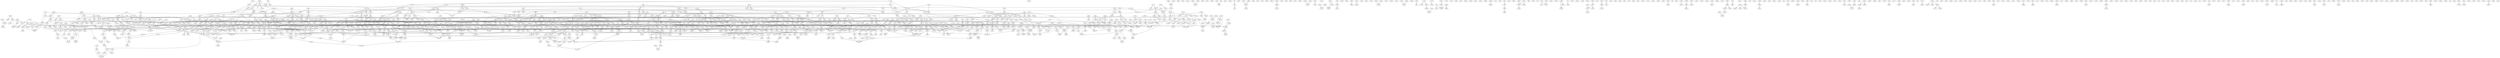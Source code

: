 strict digraph  {
	4731 -> 5163;
	4731 -> 4737;
	4731 -> 12507;
	3118 -> 3334;
	10202 -> 14090;
	16542;
	752 -> 5936;
	752 -> 8528;
	752 -> 2048;
	7918 -> 7954;
	14585 -> 14621;
	19447 -> 19627;
	19447 -> 19483;
	19447 -> 19459;
	9393 -> 9609;
	6855 -> 6891;
	2100 -> 2136;
	2100 -> 2112;
	2882;
	1123 -> 1141;
	1123 -> 1231;
	1123 -> 1125;
	1123 -> 8899;
	9789;
	15315;
	8543 -> 8561;
	1398 -> 2478;
	1398 -> 1614;
	3441 -> 3442;
	3441 -> 4737;
	8233 -> 10825;
	8233 -> 8234;
	750 -> 752;
	19046 -> 19049;
	6304 -> 6328;
	6304 -> 6322;
	10372 -> 10396;
	14263 -> 14281;
	14263 -> 15343;
	18018 -> 18030;
	9057 -> 9063;
	17625 -> 17627;
	17625 -> 17637;
	6585;
	1141 -> 3733;
	4687 -> 4690;
	4687 -> 4689;
	4687 -> 4723;
	5917;
	9828 -> 9830;
	19597;
	2870 -> 4166;
	3401 -> 3413;
	2382 -> 2385;
	1893 -> 1895;
	12449 -> 15041;
	12449 -> 12455;
	8374 -> 8590;
	8374 -> 8386;
	9138 -> 9282;
	9138 -> 10002;
	9138 -> 10218;
	6947 -> 7379;
	17099 -> 18395;
	8622 -> 8628;
	10617 -> 10618;
	4619;
	8248 -> 14728;
	8248 -> 8278;
	13368;
	2845 -> 2917;
	2845 -> 2857;
	2845 -> 4141;
	2845 -> 2848;
	19232 -> 19412;
	19232 -> 19244;
	9966 -> 10110;
	9966 -> 11262;
	9966 -> 10002;
	18833 -> 19049;
	1950 -> 2382;
	1950 -> 1951;
	1950 -> 9726;
	12152 -> 12296;
	12152 -> 12800;
	8694 -> 12582;
	338 -> 410;
	1090 -> 1114;
	9397 -> 9433;
	9397 -> 9613;
	8843;
	18236 -> 18452;
	5090 -> 5126;
	5090 -> 5091;
	13524 -> 13530;
	15624 -> 15840;
	15624 -> 16272;
	18505 -> 19801;
	18505 -> 18529;
	9416 -> 12008;
	9416 -> 9422;
	13274 -> 13922;
	8165 -> 8813;
	11606 -> 11642;
	4397 -> 4829;
	4397 -> 4433;
	4397 -> 19949;
	4397 -> 4427;
	3442 -> 3448;
	3442 -> 3454;
	3442 -> 3874;
	9746 -> 17522;
	9746 -> 9890;
	9746 -> 14930;
	117 -> 15669;
	117 -> 135;
	14379 -> 14385;
	14379 -> 14811;
	12396 -> 14988;
	1453 -> 1454;
	1453 -> 6637;
	19077 -> 19221;
	6802;
	6613 -> 7261;
	6613 -> 6829;
	3365 -> 3401;
	3365 -> 3371;
	18030 -> 18033;
	18030 -> 18034;
	17627 -> 17699;
	496;
	3896 -> 6488;
	12391 -> 12607;
	12391 -> 12409;
	12391 -> 12392;
	14772 -> 14988;
	5126 -> 5144;
	17575;
	7184 -> 7187;
	7184 -> 7256;
	15557 -> 15575;
	15557 -> 15701;
	4695 -> 4731;
	4695 -> 4701;
	11642 -> 11645;
	8740 -> 8776;
	8740 -> 15220;
	1488 -> 1491;
	1488 -> 2136;
	1488 -> 2352;
	1488 -> 1493;
	726 -> 750;
	5344 -> 5362;
	5344 -> 13120;
	6960 -> 14736;
	9804 -> 12396;
	9804 -> 14988;
	9804 -> 9912;
	9036;
	19001;
	11935 -> 12151;
	13885 -> 14029;
	6036 -> 6040;
	6036 -> 6252;
	6036 -> 6468;
	14730 -> 14736;
	15067 -> 15073;
	5163 -> 6459;
	5163 -> 12939;
	19975 -> 19979;
	9372 -> 9804;
	9372 -> 9377;
	9372 -> 9378;
	18214 -> 18358;
	16449 -> 16521;
	1539 -> 1575;
	10686 -> 10902;
	9190;
	2963;
	16236 -> 16254;
	16236 -> 16272;
	3003 -> 6891;
	11168 -> 11204;
	11168 -> 11171;
	11168 -> 13760;
	2774 -> 2780;
	2612 -> 3260;
	6260 -> 14036;
	10656 -> 10686;
	10656 -> 10872;
	3843 -> 3879;
	3959;
	18338 -> 19202;
	18338 -> 18770;
	10734 -> 10738;
	12186 -> 12258;
	12186 -> 12618;
	11262 -> 11298;
	11262 -> 11266;
	16923 -> 16941;
	16923 -> 18219;
	3724;
	10336;
	1635 -> 1707;
	1635 -> 2067;
	5000 -> 5144;
	14281 -> 15361;
	14281 -> 14284;
	13389 -> 13605;
	11419 -> 11420;
	11419 -> 12715;
	9045 -> 9057;
	9045 -> 12933;
	9045 -> 9063;
	9541 -> 9565;
	9541 -> 9973;
	9541 -> 9613;
	13436 -> 14084;
	5827 -> 6475;
	5827 -> 7123;
	599 -> 1895;
	3831 -> 3843;
	6532 -> 6533;
	13715;
	9272 -> 17048;
	13966 -> 15262;
	13966 -> 14002;
	14347 -> 14351;
	15834;
	6669;
	5605 -> 5607;
	12564 -> 12582;
	12564 -> 12566;
	2368 -> 17920;
	2368 -> 2369;
	10404 -> 12996;
	3506 -> 3507;
	15441 -> 15549;
	9325 -> 9397;
	9325 -> 9541;
	9325 -> 9433;
	9325 -> 17101;
	9325 -> 9973;
	15361 -> 15505;
	5156;
	1313 -> 1493;
	6450 -> 6468;
	6450 -> 6462;
	6450 -> 6455;
	15821;
	14035 -> 14036;
	10484 -> 10502;
	10484 -> 10916;
	12023 -> 12455;
	7085;
	6959 -> 7391;
	15776 -> 16208;
	15776 -> 15800;
	15776 -> 19664;
	15776 -> 15778;
	15776 -> 16640;
	14008 -> 14014;
	16970 -> 17618;
	13206 -> 13242;
	16208 -> 16640;
	7376 -> 7379;
	12761;
	19020 -> 19092;
	3773 -> 3809;
	3773 -> 7661;
	644 -> 1940;
	644 -> 1076;
	4091 -> 5171;
	1013 -> 1043;
	1013 -> 1037;
	15073 -> 15505;
	16708;
	1707 -> 3003;
	1707 -> 6891;
	15988 -> 17284;
	796 -> 2092;
	9841 -> 12433;
	9841 -> 11137;
	9841 -> 9913;
	12817 -> 12829;
	12817 -> 12853;
	18643 -> 18645;
	18643 -> 18715;
	18643 -> 18644;
	19241 -> 19349;
	3072 -> 6960;
	3072 -> 3108;
	12029 -> 14621;
	18560 -> 18562;
	18560 -> 18566;
	18560 -> 19208;
	12275 -> 12923;
	1546 -> 1654;
	1118 -> 1226;
	1118 -> 6302;
	1118 -> 1262;
	1118 -> 1120;
	1118 -> 5006;
	15464 -> 15467;
	11298 -> 11299;
	17241;
	3910 -> 4090;
	3910 -> 3922;
	3910 -> 3916;
	15923 -> 19811;
	1527 -> 1539;
	1527 -> 1635;
	1527 -> 1707;
	14090 -> 14102;
	14090 -> 14096;
	16458;
	7860 -> 7862;
	18264 -> 18300;
	18264 -> 19344;
	1770 -> 1794;
	17210 -> 17213;
	6535 -> 7615;
	11984 -> 12416;
	17140 -> 17164;
	17140 -> 18436;
	18452 -> 18560;
	18452 -> 19748;
	18452 -> 18488;
	4927 -> 4931;
	11376 -> 11388;
	7197 -> 7199;
	1231 -> 9007;
	11715 -> 12363;
	3737 -> 3809;
	3737 -> 3773;
	3737 -> 7625;
	10821 -> 14709;
	8590 -> 9886;
	11324;
	5332 -> 5344;
	5332 -> 5362;
	5332 -> 5333;
	5332 -> 5338;
	2302 -> 2518;
	2000 -> 7184;
	2000 -> 2216;
	1020;
	10695 -> 11991;
	14468;
	2082;
	13655 -> 13763;
	3566 -> 4862;
	17038 -> 17056;
	2141 -> 2573;
	6878 -> 7742;
	1951 -> 9727;
	1951 -> 1963;
	365 -> 1013;
	16353;
	16364;
	15744 -> 15960;
	8560 -> 8776;
	8560 -> 8561;
	7203 -> 14979;
	7203 -> 7205;
	6443;
	9515 -> 9659;
	1543 -> 1546;
	1543 -> 1759;
	102 -> 1398;
	102 -> 750;
	102 -> 174;
	12377 -> 12449;
	13922 -> 13994;
	9433 -> 9445;
	10551 -> 10569;
	10551 -> 14439;
	10551 -> 10553;
	10551 -> 10581;
	10551 -> 11199;
	6015 -> 13791;
	6015 -> 6021;
	18463 -> 19111;
	18463 -> 18465;
	15912 -> 17208;
	10002 -> 10110;
	10002 -> 11298;
	10002 -> 10218;
	6459 -> 6465;
	14318;
	12582 -> 12618;
	11561 -> 11597;
	18095;
	19989 -> 19995;
	11972 -> 11984;
	11972 -> 12008;
	11972 -> 19748;
	7563 -> 7565;
	11061 -> 11062;
	11061 -> 11073;
	12292 -> 12724;
	12292 -> 12940;
	4006 -> 4030;
	7742 -> 7745;
	7152;
	2701 -> 2917;
	1658 -> 17210;
	7969;
	17208 -> 17210;
	17208 -> 17213;
	19207 -> 19423;
	19207 -> 19208;
	226 -> 1090;
	226 -> 15778;
	226 -> 1522;
	10921 -> 10924;
	10921 -> 11137;
	5388 -> 6036;
	5388 -> 5393;
	5388 -> 6252;
	5388 -> 6468;
	7470 -> 7686;
	4690 -> 7282;
	8899 -> 9007;
	8899 -> 12787;
	5936 -> 5937;
	7064;
	16083 -> 19971;
	16083 -> 16191;
	18033 -> 18034;
	16691;
	17056 -> 17920;
	13409 -> 13553;
	5660 -> 5661;
	5660 -> 13436;
	5660 -> 5804;
	2024 -> 2048;
	2024 -> 3320;
	17768 -> 17770;
	19973 -> 19979;
	9487;
	11029 -> 11137;
	11029 -> 11173;
	11131 -> 11137;
	17429 -> 17645;
	17429 -> 17465;
	17412 -> 17628;
	3426;
	739;
	13755 -> 13791;
	4051 -> 5131;
	4051 -> 4057;
	14052;
	510 -> 726;
	7409 -> 7625;
	1760 -> 4352;
	1760 -> 1940;
	13320;
	11414 -> 11420;
	3374 -> 3375;
	3374 -> 5966;
	12486 -> 12489;
	12486 -> 12487;
	48 -> 1128;
	12537;
	16401;
	7461 -> 7467;
	19752 -> 19754;
	3757 -> 3865;
	3757 -> 19309;
	3757 -> 3761;
	11499;
	10061;
	17213 -> 17429;
	17213 -> 17645;
	17213 -> 17249;
	17213 -> 17237;
	19913 -> 19949;
	13293 -> 14157;
	12114 -> 12186;
	12114 -> 12258;
	992;
	8960 -> 14144;
	5374 -> 5806;
	5600 -> 5612;
	1908 -> 1910;
	9378 -> 10026;
	9378 -> 17154;
	15192 -> 15194;
	4090 -> 4091;
	10026 -> 12618;
	17090 -> 18386;
	17090 -> 17522;
	17090 -> 17738;
	6295 -> 6475;
	6295 -> 14071;
	2377 -> 2521;
	17101 -> 17103;
	14157 -> 14158;
	7565 -> 7745;
	6701 -> 7565;
	12361 -> 12363;
	12361 -> 12433;
	14384 -> 15464;
	14384 -> 14385;
	14384 -> 14816;
	14384 -> 15248;
	12151 -> 12152;
	1466 -> 2546;
	3624;
	7131 -> 7203;
	7131 -> 7563;
	4559;
	8832;
	8287;
	2041;
	8282;
	8791 -> 9007;
	8791 -> 8793;
	3619;
	11028 -> 11029;
	11028 -> 11136;
	6106 -> 6322;
	17520 -> 17522;
	17520 -> 17628;
	8922 -> 10218;
	12296 -> 13592;
	4781 -> 7373;
	4781 -> 6077;
	4829 -> 6125;
	17365;
	13765 -> 15061;
	1226 -> 6410;
	1226 -> 1262;
	977 -> 1013;
	4734 -> 4737;
	16233 -> 16449;
	3505 -> 3506;
	3505 -> 3507;
	3505 -> 4801;
	3418 -> 3454;
	17354 -> 18002;
	17354 -> 17372;
	17710;
	18701 -> 18713;
	18701 -> 19349;
	13828 -> 14008;
	13828 -> 15124;
	19202 -> 19208;
	1322 -> 1466;
	1322 -> 1394;
	3230 -> 3233;
	12607 -> 12715;
	3109 -> 3757;
	3109 -> 3115;
	2390 -> 2498;
	12416 -> 15008;
	9505 -> 9541;
	9505 -> 9523;
	9505 -> 9613;
	15800 -> 18392;
	18176 -> 18392;
	18176 -> 18824;
	18585 -> 18591;
	15685;
	17405 -> 18701;
	4106 -> 4538;
	4106 -> 4322;
	4106 -> 4754;
	16466;
	10850;
	3000 -> 3648;
	3000 -> 3003;
	3000 -> 6888;
	1478 -> 2774;
	1478 -> 1910;
	5464 -> 6328;
	5464 -> 5536;
	6930 -> 6934;
	3047 -> 3053;
	10177 -> 15361;
	10177 -> 10180;
	10177 -> 10179;
	14736 -> 14772;
	6156 -> 6168;
	7245 -> 7461;
	7245 -> 7263;
	241 -> 1105;
	8528 -> 8960;
	8528 -> 12416;
	8528 -> 11120;
	8528 -> 15008;
	10569 -> 10581;
	749;
	14979 -> 14980;
	3260 -> 5852;
	12051 -> 12915;
	15669 -> 16965;
	6696 -> 6768;
	6696 -> 6701;
	6696 -> 6726;
	6696 -> 7344;
	6696 -> 6697;
	19483 -> 19627;
	19483 -> 19507;
	5588 -> 5600;
	5588 -> 5612;
	5588 -> 5804;
	3108 -> 3109;
	4325 -> 4397;
	4325 -> 4433;
	9105;
	13933 -> 13937;
	5062 -> 5068;
	5062 -> 5074;
	5062 -> 5063;
	6287 -> 6293;
	7264 -> 7300;
	11998 -> 11999;
	8230 -> 8374;
	18027 -> 18033;
	1445 -> 5333;
	1445 -> 1451;
	18798 -> 18810;
	9445 -> 9661;
	12750 -> 12894;
	11450 -> 11456;
	11450 -> 11486;
	12939 -> 12940;
	12140 -> 12152;
	12140 -> 13436;
	12140 -> 12176;
	18262 -> 18478;
	1491 -> 1707;
	1491 -> 1493;
	15506 -> 15507;
	17896 -> 17920;
	15615 -> 16911;
	13791 -> 14007;
	12375 -> 12377;
	8060 -> 8063;
	8060 -> 8062;
	15306 -> 15311;
	19412 -> 19413;
	15877;
	9726 -> 9727;
	11204 -> 11420;
	4689 -> 4695;
	4689 -> 4690;
	4689 -> 4701;
	4689 -> 5121;
	10152;
	17081 -> 17099;
	16504;
	19550 -> 19574;
	9727 -> 9943;
	9727 -> 9739;
	4462 -> 5758;
	10618 -> 11266;
	10618 -> 10798;
	1617 -> 9393;
	1617 -> 4209;
	12185 -> 12617;
	12933 -> 12939;
	7911 -> 7912;
	11171 -> 13763;
	3221 -> 3233;
	3221 -> 4517;
	18890;
	5586 -> 6450;
	5586 -> 5588;
	5586 -> 5587;
	5068 -> 5074;
	13154;
	9513 -> 9515;
	9513 -> 9693;
	9513 -> 9519;
	15061 -> 15067;
	15061 -> 15063;
	15061 -> 15073;
	3290 -> 3506;
	17813 -> 19109;
	15840 -> 15912;
	15840 -> 16272;
	17284 -> 17290;
	16082 -> 16083;
	5526 -> 5527;
	5526 -> 5528;
	566 -> 4454;
	13315;
	4765 -> 4801;
	3876 -> 3879;
	3876 -> 6468;
	16814 -> 16844;
	16814 -> 16838;
	8954 -> 8957;
	8954 -> 8960;
	5894 -> 5966;
	4156 -> 4300;
	5647 -> 5827;
	5647 -> 6295;
	5647 -> 5791;
	19744 -> 19816;
	19744 -> 19762;
	19744 -> 19745;
	16949 -> 17813;
	10350 -> 10356;
	660;
	476 -> 5660;
	476 -> 8252;
	16091 -> 19979;
	2256 -> 2472;
	2256 -> 2260;
	10315;
	8216 -> 8252;
	8216 -> 8234;
	8216 -> 8864;
	3522 -> 11298;
	2933 -> 3365;
	18810 -> 18811;
	11153 -> 12449;
	11153 -> 15041;
	1305 -> 2385;
	1305 -> 1737;
	1305 -> 1306;
	18386 -> 18566;
	18386 -> 18392;
	14439 -> 14463;
	4166 -> 4274;
	4850 -> 4856;
	10788 -> 11436;
	12405;
	4590 -> 4734;
	17522 -> 17666;
	17522 -> 17738;
	5433;
	18714 -> 18715;
	18714 -> 18716;
	18714 -> 18717;
	4300 -> 5596;
	4300 -> 4516;
	9367 -> 10015;
	23 -> 15575;
	13786 -> 14002;
	8914 -> 14098;
	2067 -> 3363;
	6518 -> 6524;
	16030;
	11829;
	9952 -> 10168;
	11055 -> 11061;
	11055 -> 11073;
	11055 -> 11199;
	4177 -> 4285;
	4177 -> 4825;
	4177 -> 4183;
	258;
	5784 -> 5788;
	4429 -> 4433;
	8304 -> 8952;
	8304 -> 8340;
	5118 -> 12894;
	5118 -> 5121;
	19965 -> 19971;
	4120 -> 4156;
	4120 -> 4300;
	9767 -> 9911;
	9767 -> 13655;
	9510 -> 9515;
	9510 -> 9726;
	9510 -> 9513;
	9263 -> 9911;
	9922 -> 10138;
	10398 -> 11262;
	6488 -> 6524;
	6488 -> 6512;
	16368;
	18623 -> 18659;
	8938;
	17154 -> 18018;
	17154 -> 17190;
	675 -> 676;
	675 -> 891;
	3608 -> 3824;
	2417;
	7953 -> 8817;
	7953 -> 7954;
	3214 -> 5806;
	3214 -> 18766;
	831 -> 6015;
	2136 -> 2141;
	2136 -> 2352;
	2136 -> 9912;
	2136 -> 2138;
	521;
	9849 -> 17625;
	2641 -> 3505;
	2641 -> 2857;
	2641 -> 2677;
	2641 -> 2653;
	1886 -> 17438;
	6735;
	4433 -> 5729;
	4433 -> 4451;
	7625 -> 7661;
	9737 -> 9881;
	15170;
	11773 -> 11791;
	11773 -> 11785;
	11773 -> 12853;
	14610;
	3976;
	3999 -> 4035;
	17784 -> 18000;
	17784 -> 17790;
	17361;
	7053 -> 7089;
	15967;
	4551 -> 4731;
	4551 -> 4695;
	4551 -> 4587;
	580 -> 796;
	7300 -> 7516;
	17252 -> 17253;
	17252 -> 17264;
	10494 -> 11574;
	1548;
	8441 -> 9737;
	12875 -> 15467;
	5008 -> 6304;
	4672 -> 7264;
	9100 -> 10180;
	9100 -> 10396;
	9100 -> 14284;
	17404 -> 17405;
	16556 -> 16592;
	676 -> 16228;
	10442;
	6410 -> 6428;
	5323 -> 5395;
	4507 -> 4723;
	14904;
	1391;
	17759;
	16382 -> 16814;
	2472 -> 2478;
	2472 -> 2477;
	2472 -> 5064;
	3147 -> 3363;
	6754 -> 6862;
	17123;
	337 -> 338;
	10015 -> 12607;
	10846 -> 11062;
	12982 -> 13090;
	13503 -> 14151;
	8912 -> 8914;
	8912 -> 12800;
	8912 -> 14096;
	12775 -> 14071;
	17301 -> 17313;
	4035 -> 4683;
	3689 -> 19241;
	3689 -> 3761;
	11314 -> 19090;
	3528;
	13264;
	8433 -> 8434;
	205;
	16721 -> 16829;
	2478 -> 18030;
	19838 -> 19839;
	2858 -> 2870;
	2858 -> 3506;
	2858 -> 3290;
	2858 -> 6746;
	18429 -> 19077;
	18429 -> 18645;
	18429 -> 18465;
	5728 -> 5944;
	5728 -> 5729;
	5728 -> 5734;
	5728 -> 5758;
	13473 -> 13485;
	13473 -> 13545;
	13473 -> 13475;
	3461 -> 3485;
	16078 -> 16114;
	8952 -> 8957;
	8952 -> 8954;
	8952 -> 14136;
	7611;
	3792 -> 19344;
	3792 -> 3810;
	6313;
	2904;
	135 -> 7911;
	135 -> 5319;
	135 -> 351;
	135 -> 137;
	10576 -> 14464;
	10528 -> 13120;
	16937 -> 18233;
	16937 -> 16949;
	2260 -> 2368;
	1350 -> 2214;
	15403 -> 15511;
	11784 -> 11802;
	11784 -> 12648;
	11784 -> 11785;
	17103 -> 17115;
	17103 -> 18399;
	19574 -> 19577;
	2721 -> 5313;
	9474 -> 12066;
	18645 -> 19077;
	18645 -> 18717;
	15768 -> 15912;
	15768 -> 15840;
	15768 -> 15984;
	16965 -> 16967;
	9946 -> 10090;
	9946 -> 9952;
	3448 -> 3454;
	3448 -> 6040;
	12360 -> 12396;
	12360 -> 12361;
	12360 -> 12363;
	11120 -> 12416;
	11120 -> 15008;
	3894 -> 3896;
	19309 -> 19381;
	16609;
	9111 -> 9112;
	9111 -> 16887;
	12800 -> 14096;
	4113;
	7640 -> 7643;
	903 -> 904;
	903 -> 1011;
	903 -> 921;
	9336 -> 9372;
	174 -> 178;
	870 -> 3462;
	8042 -> 8060;
	8042 -> 8043;
	7880 -> 8960;
	7880 -> 8528;
	18518;
	9979 -> 10015;
	9979 -> 9981;
	8408 -> 13592;
	8408 -> 12296;
	10587 -> 10617;
	10587 -> 10695;
	10587 -> 11883;
	9067;
	14096 -> 14102;
	14096 -> 14098;
	14325;
	8106;
	10603 -> 10747;
	10603 -> 10639;
	1179;
	11706;
	8643;
	10902 -> 11010;
	9095 -> 9239;
	5348 -> 6428;
	2993 -> 3857;
	10179 -> 10180;
	10179 -> 10359;
	7282 -> 7300;
	9576 -> 10872;
	17694 -> 17699;
	13461 -> 13605;
	9565 -> 9673;
	9565 -> 9709;
	2593 -> 2701;
	2593 -> 5185;
	2593 -> 2665;
	18399 -> 18429;
	9519 -> 10167;
	13412 -> 13592;
	12721 -> 12724;
	9330 -> 9474;
	9330 -> 9336;
	9330 -> 9333;
	9973 -> 9979;
	9973 -> 10009;
	19084 -> 19090;
	11883 -> 11991;
	15995 -> 16007;
	3635 -> 4931;
	4538 -> 4754;
	13873 -> 13885;
	4755 -> 4785;
	8208 -> 15984;
	8382 -> 8386;
	8382 -> 8418;
	9252 -> 9282;
	9252 -> 10116;
	9252 -> 9258;
	14816 -> 15464;
	14816 -> 14828;
	14816 -> 15248;
	10738 -> 11602;
	5508 -> 6156;
	5508 -> 5526;
	3136 -> 5728;
	1654 -> 2302;
	1654 -> 17206;
	1654 -> 2518;
	5612 -> 6260;
	15591 -> 15615;
	15591 -> 16887;
	3998 -> 19550;
	3998 -> 3999;
	3998 -> 4862;
	15248 -> 15464;
	5835 -> 6015;
	5835 -> 7131;
	508 -> 580;
	5652;
	19748 -> 19754;
	19748 -> 19749;
	1454 -> 1466;
	1454 -> 1886;
	7391 -> 7409;
	7187 -> 7199;
	6302 -> 6304;
	6302 -> 6410;
	16770;
	7373 -> 7409;
	7373 -> 7379;
	257 -> 365;
	257 -> 5441;
	19801 -> 19825;
	19801 -> 19819;
	19801 -> 19837;
	16640 -> 19232;
	16640 -> 16652;
	1988 -> 2000;
	1988 -> 2024;
	3375 -> 7263;
	13553 -> 14201;
	835 -> 839;
	835 -> 4723;
	16314;
	14007 -> 14008;
	14007 -> 14025;
	17032 -> 17038;
	17032 -> 17056;
	17032 -> 17896;
	12715 -> 12721;
	12715 -> 12719;
	7954 -> 8386;
	12392 -> 12416;
	1910 -> 1940;
	8043 -> 14523;
	17372 -> 17480;
	18311;
	17940;
	2477 -> 3773;
	2477 -> 7661;
	2477 -> 2585;
	16349 -> 17645;
	4516 -> 12292;
	4516 -> 4528;
	4516 -> 4517;
	12724 -> 12940;
	1105 -> 1141;
	1105 -> 16657;
	1105 -> 4993;
	10356 -> 10359;
	8029 -> 8461;
	8029 -> 9325;
	8029 -> 8137;
	18766 -> 18982;
	9063 -> 10359;
	14674 -> 15322;
	10265 -> 11561;
	10265 -> 10301;
	7643 -> 7661;
	13477 -> 13495;
	5426;
	12278 -> 12494;
	12278 -> 12296;
	8056 -> 8062;
	8056 -> 8057;
	8025 -> 10617;
	3317 -> 7205;
	9619 -> 9625;
	6388 -> 6389;
	13760 -> 13763;
	2311;
	2567 -> 2585;
	2567 -> 2573;
	2567 -> 6455;
	11466 -> 11574;
	5791 -> 5827;
	5791 -> 5792;
	19344 -> 19356;
	19344 -> 19349;
	178 -> 5362;
	178 -> 7954;
	7867 -> 14347;
	1444 -> 5332;
	1444 -> 1445;
	1444 -> 2092;
	19949 -> 19973;
	19949 -> 19979;
	12663;
	18025 -> 18027;
	18025 -> 18133;
	5978 -> 6410;
	5978 -> 13754;
	19971 -> 19973;
	12363 -> 12375;
	12363 -> 12507;
	14273 -> 14291;
	9595 -> 9811;
	2352 -> 3648;
	8779;
	1394 -> 1466;
	19333;
	1810 -> 1822;
	1810 -> 1816;
	18159 -> 19239;
	18159 -> 18591;
	2436 -> 2472;
	19819 -> 19825;
	18584 -> 19232;
	18584 -> 18585;
	2857 -> 3505;
	2857 -> 2858;
	10266 -> 15450;
	10266 -> 10302;
	19328 -> 19400;
	4266 -> 12042;
	18529 -> 19825;
	10924 -> 14812;
	10924 -> 11356;
	10924 -> 10996;
	12042 -> 12258;
	16960 -> 17032;
	4285 -> 19837;
	4285 -> 4288;
	4285 -> 4291;
	65 -> 137;
	904 -> 1120;
	8929 -> 12817;
	8929 -> 8933;
	12246 -> 12258;
	12246 -> 12894;
	8252 -> 13436;
	8252 -> 12140;
	8252 -> 8468;
	2011;
	4322 -> 4325;
	4322 -> 4538;
	4322 -> 4352;
	4322 -> 4754;
	6888 -> 6894;
	6888 -> 6891;
	18354 -> 18358;
	18354 -> 19002;
	8429 -> 8441;
	1316 -> 2612;
	1316 -> 1322;
	1316 -> 16868;
	3733 -> 3737;
	9523 -> 9595;
	9523 -> 9739;
	8867 -> 8879;
	9044 -> 9045;
	16911 -> 17991;
	3485 -> 4781;
	3485 -> 7373;
	3485 -> 6077;
	18935;
	1852 -> 17404;
	1852 -> 1864;
	1800 -> 1908;
	1800 -> 9576;
	14463 -> 14464;
	12487 -> 12489;
	18436 -> 19084;
	5071 -> 5074;
	14665;
	7308;
	18438;
	5527 -> 5528;
	6254 -> 6260;
	8063 -> 8495;
	8063 -> 14543;
	4141 -> 4177;
	4141 -> 4285;
	6577 -> 6613;
	1737 -> 9513;
	1737 -> 2385;
	1737 -> 6921;
	18000 -> 18018;
	18000 -> 18030;
	18000 -> 18002;
	4620 -> 12396;
	16410 -> 19002;
	16228 -> 16264;
	16228 -> 16229;
	14811 -> 14812;
	7261 -> 7264;
	7261 -> 7263;
	1262 -> 7742;
	1262 -> 16814;
	5528 -> 5600;
	4056 -> 4057;
	5587 -> 5605;
	5587 -> 5588;
	2546 -> 2547;
	18392 -> 18395;
	18392 -> 18824;
	2677 -> 3757;
	2677 -> 3109;
	19239 -> 19241;
	19239 -> 19245;
	3857 -> 7745;
	3922 -> 4030;
	4825 -> 4829;
	13754 -> 13755;
	13754 -> 13760;
	5999 -> 6035;
	7862 -> 7880;
	7862 -> 7934;
	7862 -> 7898;
	18124;
	2446 -> 2518;
	9333 -> 9981;
	7686 -> 7689;
	17305;
	5734 -> 5806;
	5734 -> 5758;
	9613 -> 9619;
	9613 -> 9614;
	9613 -> 9625;
	10928 -> 14816;
	14660;
	4183 -> 4291;
	13049 -> 13085;
	1043 -> 3635;
	1043 -> 4931;
	1043 -> 1079;
	5313 -> 5319;
	7113 -> 14889;
	7113 -> 7545;
	14061;
	10961 -> 13553;
	10961 -> 10973;
	1759 -> 1760;
	1759 -> 5647;
	6829 -> 7261;
	1493 -> 2141;
	1493 -> 2573;
	10760;
	9198 -> 10494;
	14724 -> 14730;
	14724 -> 14736;
	14724 -> 14728;
	1645 -> 6829;
	7898 -> 7934;
	7898 -> 9194;
	2181;
	6322 -> 14098;
	6322 -> 6328;
	14635 -> 15067;
	12634 -> 12850;
	17253 -> 17901;
	17253 -> 17265;
	13663;
	9890 -> 17666;
	4701 -> 4737;
	2369 -> 2585;
	10302 -> 12894;
	17562;
	4352 -> 5000;
	3387 -> 4683;
	16932 -> 16937;
	5064 -> 5068;
	9995;
	11062 -> 14950;
	10301 -> 11597;
	18079;
	2655 -> 2656;
	10517 -> 11597;
	10517 -> 10553;
	4754 -> 4755;
	4754 -> 4862;
	16532 -> 16604;
	16532 -> 16556;
	4218;
	1522 -> 1546;
	16868 -> 17300;
	16868 -> 17048;
	7796;
	2455;
	19686 -> 19690;
	1778 -> 1886;
	780;
	1822 -> 3118;
	15124 -> 15160;
	2236 -> 2260;
	17871;
	10396 -> 10576;
	10396 -> 10397;
	10396 -> 14284;
	1357 -> 2653;
	3115 -> 3118;
	9943 -> 10015;
	9943 -> 9946;
	9943 -> 9979;
	11436 -> 11441;
	5229 -> 5661;
	6330;
	1011 -> 1013;
	1011 -> 16563;
	1011 -> 2307;
	6512 -> 7376;
	6512 -> 6620;
	8693;
	15014 -> 15020;
	7912 -> 7918;
	7912 -> 8560;
	7912 -> 8776;
	15180;
	6095 -> 6119;
	6095 -> 7391;
	15984 -> 15988;
	685 -> 8461;
	685 -> 697;
	3053 -> 3233;
	3053 -> 3485;
	13354 -> 13786;
	13354 -> 14002;
	10916 -> 10928;
	9739 -> 9811;
	2497 -> 2498;
	5884;
	2815;
	5333 -> 5357;
	10397 -> 10469;
	391;
	19837 -> 19839;
	19837 -> 19838;
	10138 -> 15322;
	4295 -> 4313;
	2373 -> 10149;
	2373 -> 4965;
	5276 -> 5348;
	1933 -> 9709;
	4587 -> 4731;
	4587 -> 4695;
	4587 -> 12363;
	15104;
	1734 -> 2382;
	1734 -> 1950;
	1734 -> 1770;
	1734 -> 9510;
	1734 -> 1737;
	6487 -> 14263;
	6487 -> 6488;
	13686 -> 13794;
	15957 -> 17253;
	3213 -> 3214;
	80;
	7875 -> 7911;
	7875 -> 9171;
	10330;
	16652 -> 19244;
	1030 -> 4918;
	7379 -> 15155;
	17190 -> 17622;
	12313 -> 12493;
	14548 -> 14554;
	14548 -> 14980;
	6624 -> 6630;
	7980 -> 8628;
	11095 -> 12391;
	11095 -> 11131;
	11095 -> 11096;
	1037 -> 6221;
	1037 -> 1043;
	1037 -> 8813;
	12472;
	17701 -> 18133;
	4030 -> 4462;
	1120 -> 6304;
	1120 -> 5008;
	7407 -> 7409;
	8418 -> 11010;
	1625;
	8137 -> 9433;
	8137 -> 8139;
	11843 -> 12275;
	11843 -> 14435;
	11843 -> 12923;
	2300 -> 2302;
	9912 -> 9913;
	15727;
	9734 -> 9746;
	9734 -> 9737;
	6321 -> 6465;
	6321 -> 6322;
	12204 -> 19980;
	15018 -> 15020;
	15018 -> 15450;
	10747 -> 14635;
	10747 -> 10963;
	11137 -> 18913;
	11137 -> 12433;
	11137 -> 11173;
	19912 -> 19913;
	19749 -> 19965;
	9886 -> 9922;
	16553 -> 16625;
	1829 -> 2477;
	3761 -> 3773;
	8348 -> 14828;
	3451 -> 3454;
	3451 -> 19003;
	11671 -> 19447;
	11671 -> 14263;
	5357 -> 5393;
	5357 -> 6221;
	15574 -> 15575;
	10009 -> 10015;
	9178;
	9258 -> 9282;
	9258 -> 9263;
	9258 -> 9474;
	9258 -> 13146;
	17132;
	4427 -> 19979;
	19507 -> 19508;
	18715 -> 18716;
	18715 -> 18717;
	11173 -> 13765;
	11173 -> 15061;
	9530 -> 9746;
	12382 -> 12526;
	362 -> 365;
	362 -> 1658;
	362 -> 1226;
	11456 -> 19232;
	12493 -> 12494;
	2665 -> 2701;
	2665 -> 2677;
	6695;
	7814;
	15220 -> 15292;
	15220 -> 15221;
	3637;
	14709 -> 14889;
	16334;
	4470 -> 5118;
	4470 -> 12246;
	4470 -> 4506;
	1298 -> 1322;
	1298 -> 1478;
	1298 -> 1316;
	1298 -> 6482;
	13141 -> 13147;
	13141 -> 14221;
	12894 -> 12898;
	15194 -> 15410;
	12673 -> 12675;
	18591 -> 19239;
	8062 -> 8063;
	8062 -> 8278;
	8057 -> 8165;
	8057 -> 8063;
	1614 -> 1617;
	1614 -> 2478;
	15505 -> 15511;
	15505 -> 15507;
	15505 -> 15506;
	6252 -> 6254;
	6252 -> 6468;
	17388 -> 17412;
	17388 -> 19980;
	17300 -> 17301;
	17300 -> 17372;
	17300 -> 17480;
	17048 -> 17480;
	17048 -> 17264;
	17666 -> 17668;
	19494;
	3255 -> 4551;
	3255 -> 3256;
	3255 -> 3363;
	11602 -> 11614;
	11602 -> 12898;
	237 -> 1101;
	11908 -> 11980;
	12839 -> 12875;
	17991 -> 18027;
	7248;
	4380;
	11840 -> 11843;
	11840 -> 12704;
	16267;
	17345;
	16852 -> 17284;
	16852 -> 17032;
	16852 -> 16960;
	15567 -> 18159;
	2434 -> 2446;
	2434 -> 6322;
	3370 -> 18922;
	3370 -> 3442;
	3370 -> 3371;
	4072 -> 4090;
	4072 -> 4288;
	9830 -> 15014;
	2212;
	2573 -> 2585;
	2573 -> 10349;
	14029 -> 14035;
	6522 -> 6524;
	6522 -> 6630;
	14151 -> 14157;
	14151 -> 15447;
	846 -> 8622;
	846 -> 4734;
	8659;
	7516 -> 15292;
	2225 -> 7409;
	2225 -> 2369;
	18558 -> 18560;
	18558 -> 18562;
	3027 -> 3063;
	3027 -> 3459;
	17465 -> 18761;
	5553 -> 5565;
	810 -> 846;
	13236 -> 13242;
	12218;
	279 -> 1575;
	279 -> 351;
	8335 -> 8551;
	7738;
	15672 -> 18264;
	15672 -> 15744;
	15672 -> 16104;
	15808;
	12719 -> 15311;
	10107 -> 11403;
	7406 -> 7409;
	7406 -> 7407;
	12501 -> 12933;
	12501 -> 12507;
	10167 -> 10311;
	10167 -> 10179;
	10167 -> 10168;
	9661 -> 9679;
	9661 -> 9673;
	12915 -> 15507;
	12915 -> 14211;
	19569;
	19806 -> 19811;
	11713 -> 11715;
	11713 -> 12361;
	11713 -> 14305;
	11713 -> 11785;
	8977;
	1816 -> 1852;
	1816 -> 1822;
	13475 -> 14771;
	13475 -> 13493;
	3092 -> 18644;
	11199 -> 13791;
	8544 -> 11136;
	5395 -> 5827;
	5395 -> 6475;
	962 -> 4850;
	18705 -> 19137;
	18705 -> 18717;
	5451;
	8821;
	3363 -> 3365;
	3363 -> 3375;
	7434 -> 7470;
	17264 -> 18560;
	17264 -> 17265;
	17264 -> 17480;
	19475;
	2048 -> 5936;
	16076 -> 16082;
	16076 -> 16078;
	16076 -> 17372;
	2598 -> 3894;
	2598 -> 3462;
	14084 -> 14102;
	14084 -> 14090;
	14084 -> 14096;
	8234 -> 9530;
	9079 -> 14263;
	9079 -> 9727;
	9079 -> 9943;
	9079 -> 9080;
	9079 -> 11671;
	9132 -> 9138;
	12940 -> 12946;
	14728 -> 15160;
	5087;
	10639 -> 11935;
	10639 -> 10747;
	10639 -> 10645;
	8864 -> 16640;
	8864 -> 8867;
	8864 -> 9044;
	8864 -> 11456;
	9673 -> 9676;
	9673 -> 9679;
	9673 -> 9709;
	9073 -> 9505;
	9073 -> 9079;
	19053 -> 19077;
	12289 -> 12292;
	12289 -> 12721;
	12289 -> 12301;
	4506 -> 4507;
	4785 -> 4965;
	19244 -> 19245;
	6982;
	2653 -> 3733;
	2653 -> 2655;
	2653 -> 2656;
	18461 -> 19109;
	15891;
	8610 -> 8622;
	8610 -> 8628;
	8610 -> 13794;
	18716 -> 18717;
	6122 -> 6125;
	6122 -> 6134;
	1963 -> 9739;
	4630 -> 5062;
	14291 -> 14435;
	14291 -> 15155;
	11722;
	11290;
	11096 -> 11168;
	11096 -> 11204;
	11096 -> 11120;
	11096 -> 12392;
	2808 -> 6696;
	11785 -> 11791;
	11785 -> 12433;
	13600;
	11737 -> 12817;
	11737 -> 11773;
	3202 -> 3418;
	1915 -> 4507;
	1915 -> 1933;
	5006 -> 5008;
	5006 -> 6302;
	19938;
	11136 -> 11137;
	19679;
	5074 -> 12850;
	6462 -> 6465;
	6462 -> 6468;
	15282;
	18644 -> 18645;
	18644 -> 18716;
	6077 -> 6293;
	6077 -> 7373;
	6077 -> 6221;
	3340 -> 3448;
	938 -> 962;
	938 -> 6122;
	3535;
	14930 -> 14932;
	12668 -> 12704;
	14284 -> 14932;
	14284 -> 14464;
	3415 -> 3418;
	3415 -> 3451;
	4683 -> 4695;
	4683 -> 4689;
	4683 -> 4701;
	17622 -> 17625;
	17622 -> 17627;
	17622 -> 17628;
	17622 -> 17694;
	14886 -> 14889;
	14886 -> 14892;
	9614 -> 9830;
	14700 -> 14772;
	14700 -> 14736;
	5338 -> 5344;
	5338 -> 5374;
	5338 -> 5362;
	11999 -> 12023;
	11999 -> 12215;
	4288 -> 4300;
	8793 -> 8817;
	13578 -> 13794;
	6697 -> 6701;
	5941 -> 5944;
	15575 -> 15683;
	15575 -> 16007;
	3459 -> 3461;
	3459 -> 4755;
	7959 -> 10551;
	7959 -> 14439;
	6674;
	12796 -> 12940;
	5334 -> 6630;
	5334 -> 5338;
	19797;
	5922;
	17643 -> 17645;
	8933 -> 8957;
	28 -> 676;
	28 -> 3916;
	2836 -> 2980;
	14621 -> 15053;
	8221 -> 8233;
	6482 -> 6518;
	6482 -> 6488;
	6482 -> 6512;
	18219 -> 18225;
	1420 -> 1852;
	3334 -> 3442;
	3334 -> 3370;
	3334 -> 4630;
	3334 -> 3340;
	8340 -> 13524;
	8278 -> 8386;
	10201 -> 10202;
	12507 -> 12939;
	13518 -> 13524;
	13518 -> 13530;
	15261 -> 15262;
	13904 -> 13922;
	3320 -> 11096;
	6134 -> 6350;
	10996 -> 12292;
	11933;
	13085 -> 13103;
	18936;
	13866;
	817;
	4231 -> 5527;
	4231 -> 4663;
	19002 -> 19003;
	3684 -> 3689;
	3684 -> 3792;
	3684 -> 4980;
	1306 -> 1342;
	1306 -> 1522;
	5804 -> 5806;
	504 -> 510;
	504 -> 508;
	504 -> 1800;
	5842;
	43 -> 1123;
	3916 -> 3922;
	16862 -> 16970;
	16862 -> 16868;
	8860 -> 12748;
	2214 -> 2216;
	8154 -> 12042;
	1076 -> 6260;
	1076 -> 1079;
	16651 -> 16657;
	16651 -> 16652;
	14144 -> 14180;
	8125 -> 12013;
	4291 -> 4507;
	4291 -> 5587;
	4291 -> 4295;
	4291 -> 4723;
	9625 -> 9841;
	9625 -> 10921;
	9625 -> 9661;
	9422 -> 9424;
	13849 -> 13885;
	13849 -> 14029;
	18488 -> 18560;
	16130;
	5063 -> 5171;
	5063 -> 12839;
	5091 -> 5163;
	7927 -> 9007;
	7927 -> 8791;
	2547 -> 3843;
	10768 -> 10798;
	17249 -> 17465;
	16887 -> 16923;
	16887 -> 17103;
	16887 -> 16911;
	221 -> 365;
	221 -> 6701;
	221 -> 257;
	8561 -> 12449;
	8561 -> 15041;
	8561 -> 11153;
	16838 -> 16844;
	16251;
	15343 -> 15361;
	15343 -> 15415;
	9709 -> 12301;
	2216 -> 17768;
	15734 -> 16814;
	15734 -> 16382;
	4876;
	8176 -> 10768;
	14310;
	5305 -> 5323;
	18588 -> 19020;
	18588 -> 18591;
	10168 -> 10180;
	9169 -> 9205;
	9169 -> 9171;
	10349 -> 11645;
	16153 -> 16157;
	16656 -> 16657;
	2498 -> 5090;
	2540 -> 6428;
	2540 -> 2546;
	6455 -> 14231;
	12176 -> 19952;
	12176 -> 12392;
	7263 -> 7264;
	13146 -> 13794;
	13146 -> 13578;
	13146 -> 13147;
	14221 -> 15517;
	10872 -> 10902;
	1557 -> 9333;
	1557 -> 1575;
	15701 -> 16349;
	15701 -> 15713;
	9194 -> 16970;
	10645 -> 10647;
	10645 -> 11077;
	18770 -> 19202;
	19690 -> 19762;
	3981;
	16875 -> 16911;
	9440;
	9120 -> 9138;
	9120 -> 9336;
	9120 -> 9132;
	14211 -> 15507;
	2138 -> 2141;
}
